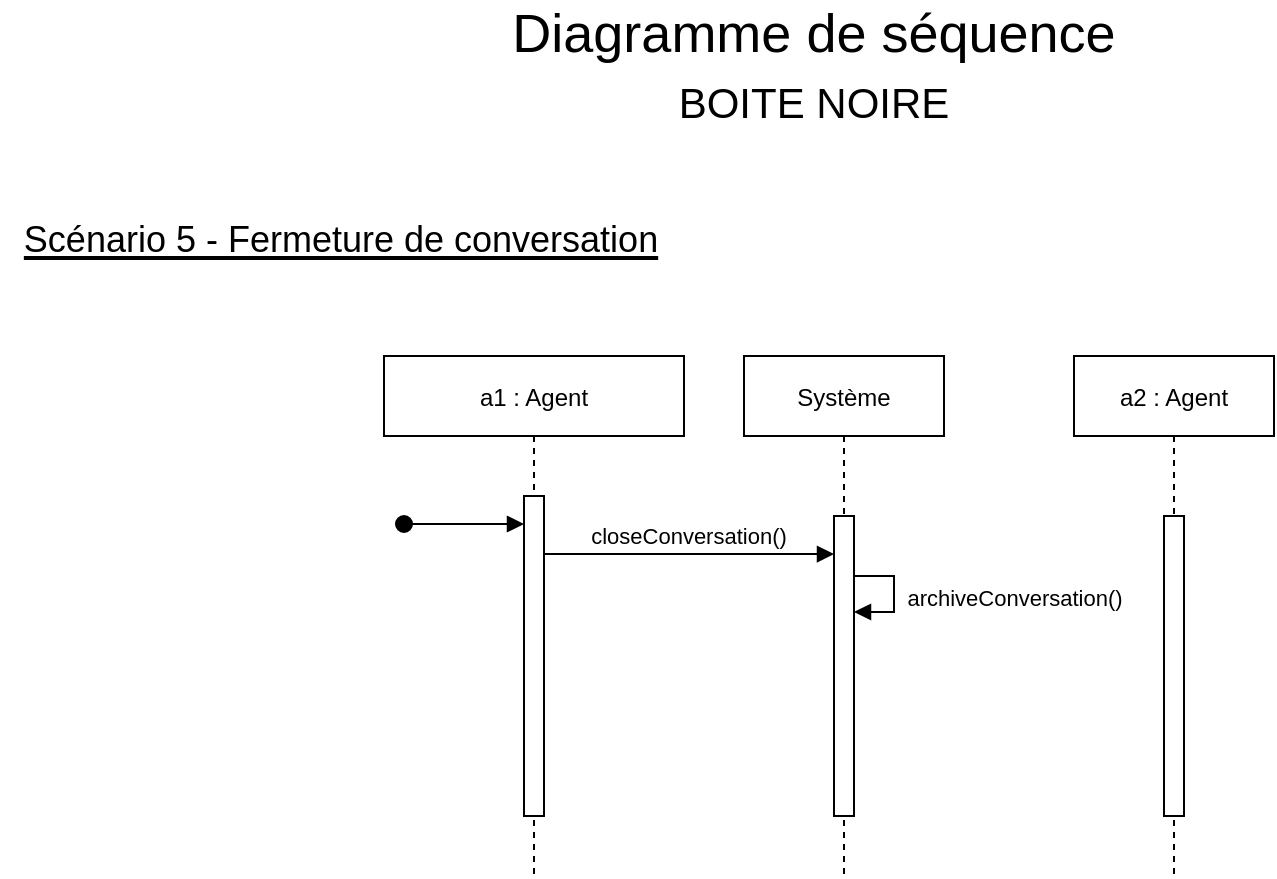 <mxfile version="20.5.1" type="device"><diagram id="e-7IvCSdzh1T8tXvgcQr" name="Page-1"><mxGraphModel dx="1422" dy="780" grid="1" gridSize="10" guides="1" tooltips="1" connect="1" arrows="1" fold="1" page="1" pageScale="1" pageWidth="827" pageHeight="1169" math="0" shadow="0"><root><mxCell id="0"/><mxCell id="1" parent="0"/><mxCell id="T91f5UDKsU_3n-SmJ51s-1" value="a1 : Agent" style="shape=umlLifeline;perimeter=lifelinePerimeter;container=1;collapsible=0;recursiveResize=0;rounded=0;shadow=0;strokeWidth=1;" vertex="1" parent="1"><mxGeometry x="220" y="230" width="150" height="260" as="geometry"/></mxCell><mxCell id="T91f5UDKsU_3n-SmJ51s-2" value="" style="points=[];perimeter=orthogonalPerimeter;rounded=0;shadow=0;strokeWidth=1;" vertex="1" parent="T91f5UDKsU_3n-SmJ51s-1"><mxGeometry x="70" y="70" width="10" height="160" as="geometry"/></mxCell><mxCell id="T91f5UDKsU_3n-SmJ51s-3" value="" style="verticalAlign=bottom;startArrow=oval;endArrow=block;startSize=8;shadow=0;strokeWidth=1;" edge="1" parent="T91f5UDKsU_3n-SmJ51s-1"><mxGeometry relative="1" as="geometry"><mxPoint x="10" y="84" as="sourcePoint"/><mxPoint x="70" y="84" as="targetPoint"/></mxGeometry></mxCell><mxCell id="T91f5UDKsU_3n-SmJ51s-6" value="Système" style="shape=umlLifeline;perimeter=lifelinePerimeter;container=1;collapsible=0;recursiveResize=0;rounded=0;shadow=0;strokeWidth=1;" vertex="1" parent="1"><mxGeometry x="400" y="230" width="100" height="260" as="geometry"/></mxCell><mxCell id="T91f5UDKsU_3n-SmJ51s-7" value="" style="points=[];perimeter=orthogonalPerimeter;rounded=0;shadow=0;strokeWidth=1;" vertex="1" parent="T91f5UDKsU_3n-SmJ51s-6"><mxGeometry x="45" y="80" width="10" height="150" as="geometry"/></mxCell><mxCell id="T91f5UDKsU_3n-SmJ51s-5" value="archiveConversation()" style="html=1;verticalAlign=bottom;endArrow=block;rounded=0;entryX=1;entryY=0.675;entryDx=0;entryDy=0;entryPerimeter=0;" edge="1" parent="T91f5UDKsU_3n-SmJ51s-6"><mxGeometry x="0.31" y="60" width="80" relative="1" as="geometry"><mxPoint x="55" y="110" as="sourcePoint"/><mxPoint x="55" y="128" as="targetPoint"/><Array as="points"><mxPoint x="75" y="110"/><mxPoint x="75" y="128"/></Array><mxPoint x="60" y="-58" as="offset"/></mxGeometry></mxCell><mxCell id="T91f5UDKsU_3n-SmJ51s-8" value="a2 : Agent" style="shape=umlLifeline;perimeter=lifelinePerimeter;container=1;collapsible=0;recursiveResize=0;rounded=0;shadow=0;strokeWidth=1;" vertex="1" parent="1"><mxGeometry x="565" y="230" width="100" height="260" as="geometry"/></mxCell><mxCell id="T91f5UDKsU_3n-SmJ51s-9" value="" style="points=[];perimeter=orthogonalPerimeter;rounded=0;shadow=0;strokeWidth=1;" vertex="1" parent="T91f5UDKsU_3n-SmJ51s-8"><mxGeometry x="45" y="80" width="10" height="150" as="geometry"/></mxCell><mxCell id="T91f5UDKsU_3n-SmJ51s-10" value="&lt;div style=&quot;font-size: 27px;&quot;&gt;&lt;font style=&quot;font-size: 27px;&quot;&gt;&lt;span style=&quot;&quot;&gt;Diagramme de séquence&lt;/span&gt; &lt;br&gt;&lt;/font&gt;&lt;/div&gt;&lt;div style=&quot;font-size: 27px;&quot;&gt;&lt;font style=&quot;font-size: 21px;&quot;&gt;BOITE NOIRE&lt;/font&gt;&lt;/div&gt;" style="text;html=1;strokeColor=none;fillColor=none;align=center;verticalAlign=middle;whiteSpace=wrap;rounded=0;" vertex="1" parent="1"><mxGeometry x="205" y="70" width="460" height="30" as="geometry"/></mxCell><mxCell id="T91f5UDKsU_3n-SmJ51s-11" value="&lt;u&gt;&lt;font style=&quot;font-size: 18px;&quot;&gt;Scénario 5 - Fermeture de conversation&lt;br&gt;&lt;/font&gt;&lt;/u&gt;" style="text;html=1;align=center;verticalAlign=middle;resizable=0;points=[];autosize=1;strokeColor=none;fillColor=none;fontSize=21;" vertex="1" parent="1"><mxGeometry x="28" y="150" width="340" height="40" as="geometry"/></mxCell><mxCell id="T91f5UDKsU_3n-SmJ51s-4" value="closeConversation()" style="verticalAlign=bottom;endArrow=block;shadow=0;strokeWidth=1;entryX=0;entryY=0.127;entryDx=0;entryDy=0;entryPerimeter=0;" edge="1" parent="1" target="T91f5UDKsU_3n-SmJ51s-7"><mxGeometry relative="1" as="geometry"><mxPoint x="300" y="329" as="sourcePoint"/><mxPoint x="300" y="350.0" as="targetPoint"/></mxGeometry></mxCell></root></mxGraphModel></diagram></mxfile>